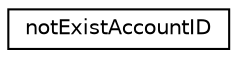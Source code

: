 digraph G
{
  edge [fontname="Helvetica",fontsize="10",labelfontname="Helvetica",labelfontsize="10"];
  node [fontname="Helvetica",fontsize="10",shape=record];
  rankdir="LR";
  Node1 [label="notExistAccountID",height=0.2,width=0.4,color="black", fillcolor="white", style="filled",URL="$classnot_exist_account_i_d.html"];
}
